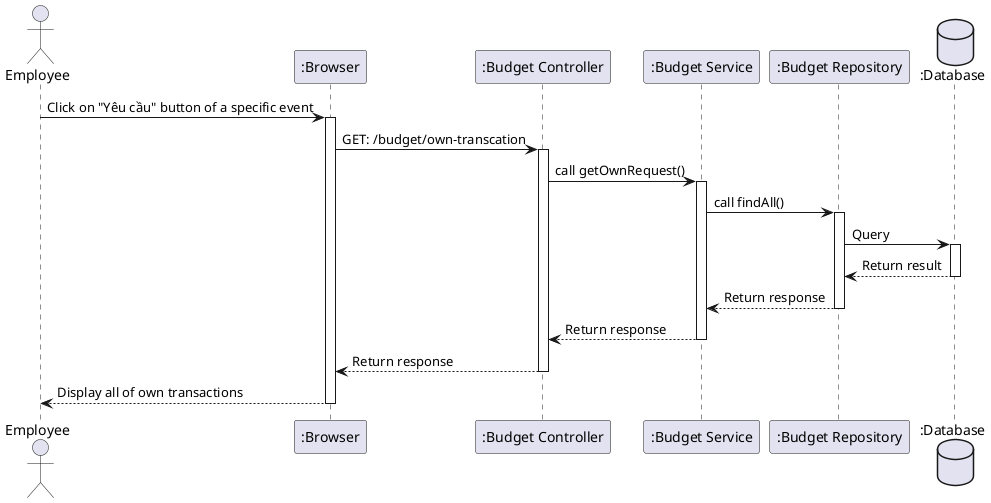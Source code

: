@startuml

actor Employee as user
participant ":Browser" as a
participant ":Budget Controller" as b
participant ":Budget Service" as c
participant ":Budget Repository" as d
database ":Database" as e

user -> a++: Click on "Yêu cầu" button of a specific event
a -> b++: GET: /budget/own-transcation
b -> c++: call getOwnRequest()
c -> d++: call findAll()
d -> e++: Query
e --> d--: Return result
d --> c--: Return response
c --> b--: Return response
b --> a--: Return response
a --> user--: Display all of own transactions
@enduml